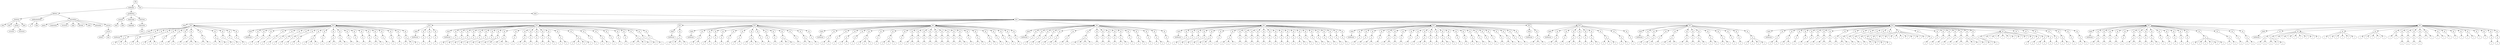 digraph Tree {
	"t0" [label = "TEI"];
	"t1" [label = "teiHeader"];
	"t2" [label = "fileDesc"];
	"t3" [label = "titleStmt"];
	"t4" [label = "title"];
	"t5" [label = "title"];
	"t6" [label = "author"];
	"t7" [label = "surname"];
	"t8" [label = "forename"];
	"t9" [label = "date"];
	"t10" [label = "publicationStmt"];
	"t11" [label = "p"];
	"t12" [label = "idno"];
	"t13" [label = "sourceDesc"];
	"t14" [label = "genre"];
	"t15" [label = "inspiration"];
	"t16" [label = "structure"];
	"t17" [label = "type"];
	"t18" [label = "periode"];
	"t19" [label = "taille"];
	"t20" [label = "permalien"];
	"t21" [label = "sources"];
	"t22" [label = "source"];
	"t23" [label = "author"];
	"t24" [label = "text"];
	"t25" [label = "profileDesc"];
	"t26" [label = "creation"];
	"t27" [label = "date"];
	"t28" [label = "date"];
	"t29" [label = "langUsage"];
	"t30" [label = "language"];
	"t31" [label = "textClass"];
	"t32" [label = "keywords"];
	"t33" [label = "term"];
	"t34" [label = "text"];
	"t35" [label = "body"];
	"t36" [label = "div1"];
	"t37" [label = "head"];
	"t38" [label = "div2"];
	"t39" [label = "head"];
	"t40" [label = "listPerson"];
	"t41" [label = "sp"];
	"t42" [label = "p"];
	"t43" [label = "s"];
	"t44" [label = "s"];
	"t45" [label = "s"];
	"t46" [label = "sp"];
	"t47" [label = "p"];
	"t48" [label = "s"];
	"t49" [label = "s"];
	"t50" [label = "sp"];
	"t51" [label = "p"];
	"t52" [label = "s"];
	"t53" [label = "s"];
	"t54" [label = "s"];
	"t55" [label = "sp"];
	"t56" [label = "p"];
	"t57" [label = "s"];
	"t58" [label = "sp"];
	"t59" [label = "p"];
	"t60" [label = "s"];
	"t61" [label = "s"];
	"t62" [label = "sp"];
	"t63" [label = "p"];
	"t64" [label = "s"];
	"t65" [label = "sp"];
	"t66" [label = "p"];
	"t67" [label = "s"];
	"t68" [label = "s"];
	"t69" [label = "s"];
	"t70" [label = "sp"];
	"t71" [label = "p"];
	"t72" [label = "s"];
	"t73" [label = "s"];
	"t74" [label = "sp"];
	"t75" [label = "p"];
	"t76" [label = "s"];
	"t77" [label = "s"];
	"t78" [label = "s"];
	"t79" [label = "sp"];
	"t80" [label = "p"];
	"t81" [label = "s"];
	"t82" [label = "sp"];
	"t83" [label = "p"];
	"t84" [label = "s"];
	"t85" [label = "sp"];
	"t86" [label = "p"];
	"t87" [label = "s"];
	"t88" [label = "div2"];
	"t89" [label = "head"];
	"t90" [label = "listPerson"];
	"t91" [label = "sp"];
	"t92" [label = "p"];
	"t93" [label = "s"];
	"t94" [label = "sp"];
	"t95" [label = "p"];
	"t96" [label = "s"];
	"t97" [label = "sp"];
	"t98" [label = "p"];
	"t99" [label = "s"];
	"t100" [label = "sp"];
	"t101" [label = "p"];
	"t102" [label = "s"];
	"t103" [label = "sp"];
	"t104" [label = "p"];
	"t105" [label = "s"];
	"t106" [label = "sp"];
	"t107" [label = "p"];
	"t108" [label = "s"];
	"t109" [label = "sp"];
	"t110" [label = "p"];
	"t111" [label = "s"];
	"t112" [label = "sp"];
	"t113" [label = "p"];
	"t114" [label = "s"];
	"t115" [label = "s"];
	"t116" [label = "sp"];
	"t117" [label = "p"];
	"t118" [label = "s"];
	"t119" [label = "s"];
	"t120" [label = "s"];
	"t121" [label = "sp"];
	"t122" [label = "p"];
	"t123" [label = "s"];
	"t124" [label = "sp"];
	"t125" [label = "p"];
	"t126" [label = "s"];
	"t127" [label = "s"];
	"t128" [label = "sp"];
	"t129" [label = "p"];
	"t130" [label = "s"];
	"t131" [label = "s"];
	"t132" [label = "sp"];
	"t133" [label = "p"];
	"t134" [label = "s"];
	"t135" [label = "sp"];
	"t136" [label = "p"];
	"t137" [label = "s"];
	"t138" [label = "sp"];
	"t139" [label = "p"];
	"t140" [label = "s"];
	"t141" [label = "sp"];
	"t142" [label = "p"];
	"t143" [label = "s"];
	"t144" [label = "sp"];
	"t145" [label = "p"];
	"t146" [label = "s"];
	"t147" [label = "s"];
	"t148" [label = "sp"];
	"t149" [label = "p"];
	"t150" [label = "s"];
	"t151" [label = "sp"];
	"t152" [label = "p"];
	"t153" [label = "s"];
	"t154" [label = "sp"];
	"t155" [label = "p"];
	"t156" [label = "s"];
	"t157" [label = "sp"];
	"t158" [label = "p"];
	"t159" [label = "s"];
	"t160" [label = "s"];
	"t161" [label = "s"];
	"t162" [label = "div2"];
	"t163" [label = "head"];
	"t164" [label = "listPerson"];
	"t165" [label = "sp"];
	"t166" [label = "p"];
	"t167" [label = "s"];
	"t168" [label = "sp"];
	"t169" [label = "p"];
	"t170" [label = "s"];
	"t171" [label = "sp"];
	"t172" [label = "p"];
	"t173" [label = "s"];
	"t174" [label = "div2"];
	"t175" [label = "head"];
	"t176" [label = "listPerson"];
	"t177" [label = "sp"];
	"t178" [label = "p"];
	"t179" [label = "s"];
	"t180" [label = "sp"];
	"t181" [label = "p"];
	"t182" [label = "s"];
	"t183" [label = "sp"];
	"t184" [label = "p"];
	"t185" [label = "s"];
	"t186" [label = "sp"];
	"t187" [label = "p"];
	"t188" [label = "s"];
	"t189" [label = "sp"];
	"t190" [label = "p"];
	"t191" [label = "s"];
	"t192" [label = "sp"];
	"t193" [label = "p"];
	"t194" [label = "s"];
	"t195" [label = "sp"];
	"t196" [label = "p"];
	"t197" [label = "s"];
	"t198" [label = "sp"];
	"t199" [label = "p"];
	"t200" [label = "s"];
	"t201" [label = "s"];
	"t202" [label = "sp"];
	"t203" [label = "p"];
	"t204" [label = "s"];
	"t205" [label = "s"];
	"t206" [label = "s"];
	"t207" [label = "sp"];
	"t208" [label = "p"];
	"t209" [label = "s"];
	"t210" [label = "sp"];
	"t211" [label = "p"];
	"t212" [label = "s"];
	"t213" [label = "s"];
	"t214" [label = "sp"];
	"t215" [label = "p"];
	"t216" [label = "s"];
	"t217" [label = "sp"];
	"t218" [label = "p"];
	"t219" [label = "s"];
	"t220" [label = "sp"];
	"t221" [label = "p"];
	"t222" [label = "s"];
	"t223" [label = "sp"];
	"t224" [label = "p"];
	"t225" [label = "s"];
	"t226" [label = "s"];
	"t227" [label = "sp"];
	"t228" [label = "p"];
	"t229" [label = "s"];
	"t230" [label = "s"];
	"t231" [label = "sp"];
	"t232" [label = "p"];
	"t233" [label = "s"];
	"t234" [label = "s"];
	"t235" [label = "s"];
	"t236" [label = "s"];
	"t237" [label = "sp"];
	"t238" [label = "p"];
	"t239" [label = "s"];
	"t240" [label = "sp"];
	"t241" [label = "p"];
	"t242" [label = "s"];
	"t243" [label = "s"];
	"t244" [label = "sp"];
	"t245" [label = "p"];
	"t246" [label = "s"];
	"t247" [label = "sp"];
	"t248" [label = "p"];
	"t249" [label = "s"];
	"t250" [label = "sp"];
	"t251" [label = "p"];
	"t252" [label = "s"];
	"t253" [label = "sp"];
	"t254" [label = "p"];
	"t255" [label = "s"];
	"t256" [label = "s"];
	"t257" [label = "s"];
	"t258" [label = "s"];
	"t259" [label = "sp"];
	"t260" [label = "p"];
	"t261" [label = "s"];
	"t262" [label = "sp"];
	"t263" [label = "p"];
	"t264" [label = "s"];
	"t265" [label = "div2"];
	"t266" [label = "head"];
	"t267" [label = "listPerson"];
	"t268" [label = "sp"];
	"t269" [label = "p"];
	"t270" [label = "s"];
	"t271" [label = "s"];
	"t272" [label = "s"];
	"t273" [label = "s"];
	"t274" [label = "div2"];
	"t275" [label = "head"];
	"t276" [label = "listPerson"];
	"t277" [label = "sp"];
	"t278" [label = "p"];
	"t279" [label = "s"];
	"t280" [label = "s"];
	"t281" [label = "sp"];
	"t282" [label = "p"];
	"t283" [label = "s"];
	"t284" [label = "s"];
	"t285" [label = "sp"];
	"t286" [label = "p"];
	"t287" [label = "s"];
	"t288" [label = "sp"];
	"t289" [label = "p"];
	"t290" [label = "s"];
	"t291" [label = "sp"];
	"t292" [label = "p"];
	"t293" [label = "s"];
	"t294" [label = "sp"];
	"t295" [label = "p"];
	"t296" [label = "s"];
	"t297" [label = "s"];
	"t298" [label = "sp"];
	"t299" [label = "p"];
	"t300" [label = "s"];
	"t301" [label = "s"];
	"t302" [label = "s"];
	"t303" [label = "sp"];
	"t304" [label = "p"];
	"t305" [label = "s"];
	"t306" [label = "sp"];
	"t307" [label = "p"];
	"t308" [label = "s"];
	"t309" [label = "sp"];
	"t310" [label = "p"];
	"t311" [label = "s"];
	"t312" [label = "sp"];
	"t313" [label = "p"];
	"t314" [label = "s"];
	"t315" [label = "s"];
	"t316" [label = "s"];
	"t317" [label = "sp"];
	"t318" [label = "p"];
	"t319" [label = "s"];
	"t320" [label = "sp"];
	"t321" [label = "p"];
	"t322" [label = "s"];
	"t323" [label = "s"];
	"t324" [label = "sp"];
	"t325" [label = "p"];
	"t326" [label = "s"];
	"t327" [label = "div2"];
	"t328" [label = "head"];
	"t329" [label = "listPerson"];
	"t330" [label = "sp"];
	"t331" [label = "p"];
	"t332" [label = "s"];
	"t333" [label = "s"];
	"t334" [label = "sp"];
	"t335" [label = "p"];
	"t336" [label = "s"];
	"t337" [label = "sp"];
	"t338" [label = "p"];
	"t339" [label = "s"];
	"t340" [label = "s"];
	"t341" [label = "sp"];
	"t342" [label = "p"];
	"t343" [label = "s"];
	"t344" [label = "sp"];
	"t345" [label = "p"];
	"t346" [label = "s"];
	"t347" [label = "s"];
	"t348" [label = "s"];
	"t349" [label = "sp"];
	"t350" [label = "p"];
	"t351" [label = "s"];
	"t352" [label = "sp"];
	"t353" [label = "p"];
	"t354" [label = "s"];
	"t355" [label = "s"];
	"t356" [label = "s"];
	"t357" [label = "sp"];
	"t358" [label = "p"];
	"t359" [label = "s"];
	"t360" [label = "sp"];
	"t361" [label = "p"];
	"t362" [label = "s"];
	"t363" [label = "s"];
	"t364" [label = "sp"];
	"t365" [label = "p"];
	"t366" [label = "s"];
	"t367" [label = "sp"];
	"t368" [label = "p"];
	"t369" [label = "s"];
	"t370" [label = "sp"];
	"t371" [label = "p"];
	"t372" [label = "s"];
	"t373" [label = "sp"];
	"t374" [label = "p"];
	"t375" [label = "s"];
	"t376" [label = "sp"];
	"t377" [label = "p"];
	"t378" [label = "s"];
	"t379" [label = "sp"];
	"t380" [label = "p"];
	"t381" [label = "s"];
	"t382" [label = "sp"];
	"t383" [label = "p"];
	"t384" [label = "s"];
	"t385" [label = "sp"];
	"t386" [label = "p"];
	"t387" [label = "s"];
	"t388" [label = "s"];
	"t389" [label = "sp"];
	"t390" [label = "p"];
	"t391" [label = "s"];
	"t392" [label = "sp"];
	"t393" [label = "p"];
	"t394" [label = "s"];
	"t395" [label = "s"];
	"t396" [label = "sp"];
	"t397" [label = "p"];
	"t398" [label = "s"];
	"t399" [label = "s"];
	"t400" [label = "sp"];
	"t401" [label = "p"];
	"t402" [label = "s"];
	"t403" [label = "sp"];
	"t404" [label = "p"];
	"t405" [label = "s"];
	"t406" [label = "sp"];
	"t407" [label = "p"];
	"t408" [label = "s"];
	"t409" [label = "sp"];
	"t410" [label = "p"];
	"t411" [label = "s"];
	"t412" [label = "div2"];
	"t413" [label = "head"];
	"t414" [label = "listPerson"];
	"t415" [label = "sp"];
	"t416" [label = "p"];
	"t417" [label = "s"];
	"t418" [label = "sp"];
	"t419" [label = "p"];
	"t420" [label = "s"];
	"t421" [label = "sp"];
	"t422" [label = "p"];
	"t423" [label = "s"];
	"t424" [label = "sp"];
	"t425" [label = "p"];
	"t426" [label = "s"];
	"t427" [label = "sp"];
	"t428" [label = "p"];
	"t429" [label = "s"];
	"t430" [label = "s"];
	"t431" [label = "sp"];
	"t432" [label = "p"];
	"t433" [label = "s"];
	"t434" [label = "s"];
	"t435" [label = "sp"];
	"t436" [label = "p"];
	"t437" [label = "s"];
	"t438" [label = "s"];
	"t439" [label = "s"];
	"t440" [label = "s"];
	"t441" [label = "sp"];
	"t442" [label = "p"];
	"t443" [label = "s"];
	"t444" [label = "sp"];
	"t445" [label = "p"];
	"t446" [label = "s"];
	"t447" [label = "sp"];
	"t448" [label = "p"];
	"t449" [label = "s"];
	"t450" [label = "sp"];
	"t451" [label = "p"];
	"t452" [label = "s"];
	"t453" [label = "sp"];
	"t454" [label = "p"];
	"t455" [label = "s"];
	"t456" [label = "s"];
	"t457" [label = "sp"];
	"t458" [label = "p"];
	"t459" [label = "s"];
	"t460" [label = "sp"];
	"t461" [label = "p"];
	"t462" [label = "s"];
	"t463" [label = "s"];
	"t464" [label = "sp"];
	"t465" [label = "p"];
	"t466" [label = "s"];
	"t467" [label = "sp"];
	"t468" [label = "p"];
	"t469" [label = "s"];
	"t470" [label = "s"];
	"t471" [label = "sp"];
	"t472" [label = "p"];
	"t473" [label = "s"];
	"t474" [label = "div2"];
	"t475" [label = "head"];
	"t476" [label = "listPerson"];
	"t477" [label = "sp"];
	"t478" [label = "p"];
	"t479" [label = "s"];
	"t480" [label = "sp"];
	"t481" [label = "p"];
	"t482" [label = "s"];
	"t483" [label = "sp"];
	"t484" [label = "p"];
	"t485" [label = "s"];
	"t486" [label = "sp"];
	"t487" [label = "p"];
	"t488" [label = "s"];
	"t489" [label = "sp"];
	"t490" [label = "p"];
	"t491" [label = "s"];
	"t492" [label = "s"];
	"t493" [label = "s"];
	"t494" [label = "sp"];
	"t495" [label = "p"];
	"t496" [label = "s"];
	"t497" [label = "sp"];
	"t498" [label = "p"];
	"t499" [label = "s"];
	"t500" [label = "s"];
	"t501" [label = "s"];
	"t502" [label = "sp"];
	"t503" [label = "p"];
	"t504" [label = "s"];
	"t505" [label = "sp"];
	"t506" [label = "p"];
	"t507" [label = "s"];
	"t508" [label = "sp"];
	"t509" [label = "p"];
	"t510" [label = "s"];
	"t511" [label = "sp"];
	"t512" [label = "p"];
	"t513" [label = "s"];
	"t514" [label = "sp"];
	"t515" [label = "p"];
	"t516" [label = "s"];
	"t517" [label = "sp"];
	"t518" [label = "p"];
	"t519" [label = "s"];
	"t520" [label = "sp"];
	"t521" [label = "p"];
	"t522" [label = "s"];
	"t523" [label = "sp"];
	"t524" [label = "p"];
	"t525" [label = "s"];
	"t526" [label = "sp"];
	"t527" [label = "p"];
	"t528" [label = "s"];
	"t529" [label = "sp"];
	"t530" [label = "p"];
	"t531" [label = "s"];
	"t532" [label = "sp"];
	"t533" [label = "p"];
	"t534" [label = "s"];
	"t535" [label = "s"];
	"t536" [label = "sp"];
	"t537" [label = "p"];
	"t538" [label = "s"];
	"t539" [label = "sp"];
	"t540" [label = "p"];
	"t541" [label = "s"];
	"t542" [label = "sp"];
	"t543" [label = "p"];
	"t544" [label = "s"];
	"t545" [label = "sp"];
	"t546" [label = "p"];
	"t547" [label = "s"];
	"t548" [label = "sp"];
	"t549" [label = "p"];
	"t550" [label = "s"];
	"t551" [label = "sp"];
	"t552" [label = "p"];
	"t553" [label = "s"];
	"t554" [label = "sp"];
	"t555" [label = "p"];
	"t556" [label = "s"];
	"t557" [label = "div2"];
	"t558" [label = "head"];
	"t559" [label = "listPerson"];
	"t560" [label = "sp"];
	"t561" [label = "p"];
	"t562" [label = "s"];
	"t563" [label = "sp"];
	"t564" [label = "p"];
	"t565" [label = "s"];
	"t566" [label = "sp"];
	"t567" [label = "p"];
	"t568" [label = "s"];
	"t569" [label = "s"];
	"t570" [label = "sp"];
	"t571" [label = "p"];
	"t572" [label = "s"];
	"t573" [label = "sp"];
	"t574" [label = "p"];
	"t575" [label = "s"];
	"t576" [label = "s"];
	"t577" [label = "sp"];
	"t578" [label = "p"];
	"t579" [label = "s"];
	"t580" [label = "sp"];
	"t581" [label = "p"];
	"t582" [label = "s"];
	"t583" [label = "sp"];
	"t584" [label = "p"];
	"t585" [label = "s"];
	"t586" [label = "sp"];
	"t587" [label = "p"];
	"t588" [label = "s"];
	"t589" [label = "sp"];
	"t590" [label = "p"];
	"t591" [label = "s"];
	"t592" [label = "s"];
	"t593" [label = "sp"];
	"t594" [label = "p"];
	"t595" [label = "s"];
	"t596" [label = "sp"];
	"t597" [label = "p"];
	"t598" [label = "s"];
	"t599" [label = "sp"];
	"t600" [label = "p"];
	"t601" [label = "s"];
	"t602" [label = "s"];
	"t603" [label = "sp"];
	"t604" [label = "p"];
	"t605" [label = "s"];
	"t606" [label = "sp"];
	"t607" [label = "p"];
	"t608" [label = "s"];
	"t609" [label = "sp"];
	"t610" [label = "p"];
	"t611" [label = "s"];
	"t612" [label = "sp"];
	"t613" [label = "p"];
	"t614" [label = "s"];
	"t615" [label = "s"];
	"t616" [label = "sp"];
	"t617" [label = "p"];
	"t618" [label = "s"];
	"t619" [label = "sp"];
	"t620" [label = "p"];
	"t621" [label = "s"];
	"t622" [label = "sp"];
	"t623" [label = "p"];
	"t624" [label = "s"];
	"t625" [label = "sp"];
	"t626" [label = "p"];
	"t627" [label = "s"];
	"t628" [label = "sp"];
	"t629" [label = "p"];
	"t630" [label = "s"];
	"t631" [label = "s"];
	"t632" [label = "sp"];
	"t633" [label = "p"];
	"t634" [label = "s"];
	"t635" [label = "sp"];
	"t636" [label = "p"];
	"t637" [label = "s"];
	"t638" [label = "div2"];
	"t639" [label = "head"];
	"t640" [label = "listPerson"];
	"t641" [label = "sp"];
	"t642" [label = "p"];
	"t643" [label = "s"];
	"t644" [label = "s"];
	"t645" [label = "s"];
	"t646" [label = "div2"];
	"t647" [label = "head"];
	"t648" [label = "listPerson"];
	"t649" [label = "sp"];
	"t650" [label = "p"];
	"t651" [label = "s"];
	"t652" [label = "s"];
	"t653" [label = "sp"];
	"t654" [label = "p"];
	"t655" [label = "s"];
	"t656" [label = "sp"];
	"t657" [label = "p"];
	"t658" [label = "s"];
	"t659" [label = "s"];
	"t660" [label = "sp"];
	"t661" [label = "p"];
	"t662" [label = "s"];
	"t663" [label = "sp"];
	"t664" [label = "p"];
	"t665" [label = "s"];
	"t666" [label = "sp"];
	"t667" [label = "p"];
	"t668" [label = "s"];
	"t669" [label = "s"];
	"t670" [label = "sp"];
	"t671" [label = "p"];
	"t672" [label = "s"];
	"t673" [label = "s"];
	"t674" [label = "s"];
	"t675" [label = "sp"];
	"t676" [label = "p"];
	"t677" [label = "s"];
	"t678" [label = "s"];
	"t679" [label = "sp"];
	"t680" [label = "p"];
	"t681" [label = "s"];
	"t682" [label = "div2"];
	"t683" [label = "head"];
	"t684" [label = "listPerson"];
	"t685" [label = "sp"];
	"t686" [label = "p"];
	"t687" [label = "s"];
	"t688" [label = "sp"];
	"t689" [label = "p"];
	"t690" [label = "s"];
	"t691" [label = "s"];
	"t692" [label = "sp"];
	"t693" [label = "p"];
	"t694" [label = "s"];
	"t695" [label = "sp"];
	"t696" [label = "p"];
	"t697" [label = "s"];
	"t698" [label = "s"];
	"t699" [label = "s"];
	"t700" [label = "sp"];
	"t701" [label = "p"];
	"t702" [label = "s"];
	"t703" [label = "s"];
	"t704" [label = "sp"];
	"t705" [label = "p"];
	"t706" [label = "s"];
	"t707" [label = "sp"];
	"t708" [label = "p"];
	"t709" [label = "s"];
	"t710" [label = "s"];
	"t711" [label = "sp"];
	"t712" [label = "p"];
	"t713" [label = "s"];
	"t714" [label = "s"];
	"t715" [label = "sp"];
	"t716" [label = "p"];
	"t717" [label = "s"];
	"t718" [label = "s"];
	"t719" [label = "sp"];
	"t720" [label = "p"];
	"t721" [label = "s"];
	"t722" [label = "sp"];
	"t723" [label = "p"];
	"t724" [label = "s"];
	"t725" [label = "sp"];
	"t726" [label = "p"];
	"t727" [label = "s"];
	"t728" [label = "s"];
	"t729" [label = "s"];
	"t730" [label = "s"];
	"t731" [label = "div2"];
	"t732" [label = "head"];
	"t733" [label = "listPerson"];
	"t734" [label = "sp"];
	"t735" [label = "p"];
	"t736" [label = "s"];
	"t737" [label = "s"];
	"t738" [label = "sp"];
	"t739" [label = "p"];
	"t740" [label = "s"];
	"t741" [label = "s"];
	"t742" [label = "sp"];
	"t743" [label = "p"];
	"t744" [label = "s"];
	"t745" [label = "sp"];
	"t746" [label = "p"];
	"t747" [label = "s"];
	"t748" [label = "sp"];
	"t749" [label = "p"];
	"t750" [label = "s"];
	"t751" [label = "sp"];
	"t752" [label = "p"];
	"t753" [label = "s"];
	"t754" [label = "sp"];
	"t755" [label = "p"];
	"t756" [label = "s"];
	"t757" [label = "s"];
	"t758" [label = "sp"];
	"t759" [label = "p"];
	"t760" [label = "s"];
	"t761" [label = "sp"];
	"t762" [label = "p"];
	"t763" [label = "s"];
	"t764" [label = "sp"];
	"t765" [label = "p"];
	"t766" [label = "s"];
	"t767" [label = "s"];
	"t768" [label = "sp"];
	"t769" [label = "p"];
	"t770" [label = "s"];
	"t771" [label = "sp"];
	"t772" [label = "p"];
	"t773" [label = "s"];
	"t774" [label = "sp"];
	"t775" [label = "p"];
	"t776" [label = "s"];
	"t777" [label = "sp"];
	"t778" [label = "p"];
	"t779" [label = "s"];
	"t780" [label = "s"];
	"t781" [label = "s"];
	"t782" [label = "sp"];
	"t783" [label = "p"];
	"t784" [label = "s"];
	"t785" [label = "sp"];
	"t786" [label = "l"];
	"t787" [label = "l"];
	"t788" [label = "l"];
	"t789" [label = "l"];
	"t790" [label = "l"];
	"t791" [label = "l"];
	"t792" [label = "l"];
	"t793" [label = "l"];
	"t794" [label = "l"];
	"t795" [label = "sp"];
	"t796" [label = "p"];
	"t797" [label = "s"];
	"t798" [label = "sp"];
	"t799" [label = "p"];
	"t800" [label = "s"];
	"t801" [label = "sp"];
	"t802" [label = "p"];
	"t803" [label = "s"];
	"t804" [label = "sp"];
	"t805" [label = "p"];
	"t806" [label = "s"];
	"t807" [label = "sp"];
	"t808" [label = "p"];
	"t809" [label = "s"];
	"t810" [label = "sp"];
	"t811" [label = "p"];
	"t812" [label = "s"];
	"t813" [label = "s"];
	"t814" [label = "sp"];
	"t815" [label = "p"];
	"t816" [label = "s"];
	"t817" [label = "s"];
	"t818" [label = "s"];
	"t819" [label = "sp"];
	"t820" [label = "p"];
	"t821" [label = "s"];
	"t822" [label = "sp"];
	"t823" [label = "p"];
	"t824" [label = "s"];
	"t825" [label = "s"];
	"t826" [label = "l"];
	"t827" [label = "l"];
	"t828" [label = "l"];
	"t829" [label = "l"];
	"t830" [label = "l"];
	"t831" [label = "l"];
	"t832" [label = "l"];
	"t833" [label = "l"];
	"t834" [label = "p"];
	"t835" [label = "s"];
	"t836" [label = "sp"];
	"t837" [label = "p"];
	"t838" [label = "s"];
	"t839" [label = "sp"];
	"t840" [label = "p"];
	"t841" [label = "s"];
	"t842" [label = "s"];
	"t843" [label = "sp"];
	"t844" [label = "p"];
	"t845" [label = "s"];
	"t846" [label = "sp"];
	"t847" [label = "p"];
	"t848" [label = "s"];
	"t849" [label = "sp"];
	"t850" [label = "p"];
	"t851" [label = "s"];
	"t852" [label = "s"];
	"t853" [label = "sp"];
	"t854" [label = "p"];
	"t855" [label = "s"];
	"t856" [label = "sp"];
	"t857" [label = "p"];
	"t858" [label = "s"];
	"t859" [label = "s"];
	"t860" [label = "div2"];
	"t861" [label = "head"];
	"t862" [label = "listPerson"];
	"t863" [label = "sp"];
	"t864" [label = "p"];
	"t865" [label = "s"];
	"t866" [label = "s"];
	"t867" [label = "sp"];
	"t868" [label = "p"];
	"t869" [label = "s"];
	"t870" [label = "sp"];
	"t871" [label = "p"];
	"t872" [label = "s"];
	"t873" [label = "sp"];
	"t874" [label = "p"];
	"t875" [label = "s"];
	"t876" [label = "sp"];
	"t877" [label = "p"];
	"t878" [label = "s"];
	"t879" [label = "sp"];
	"t880" [label = "p"];
	"t881" [label = "s"];
	"t882" [label = "s"];
	"t883" [label = "sp"];
	"t884" [label = "p"];
	"t885" [label = "s"];
	"t886" [label = "sp"];
	"t887" [label = "p"];
	"t888" [label = "s"];
	"t889" [label = "sp"];
	"t890" [label = "p"];
	"t891" [label = "s"];
	"t892" [label = "s"];
	"t893" [label = "sp"];
	"t894" [label = "p"];
	"t895" [label = "s"];
	"t896" [label = "sp"];
	"t897" [label = "p"];
	"t898" [label = "s"];
	"t899" [label = "sp"];
	"t900" [label = "p"];
	"t901" [label = "s"];
	"t902" [label = "sp"];
	"t903" [label = "p"];
	"t904" [label = "s"];
	"t905" [label = "sp"];
	"t906" [label = "p"];
	"t907" [label = "s"];
	"t908" [label = "sp"];
	"t909" [label = "p"];
	"t910" [label = "s"];
	"t911" [label = "s"];
	"t912" [label = "s"];
	"t913" [label = "s"];
	"t914" [label = "s"];
	"t915" [label = "s"];
	"t916" [label = "sp"];
	"t917" [label = "p"];
	"t918" [label = "s"];
	"t919" [label = "s"];
	"t920" [label = "sp"];
	"t921" [label = "p"];
	"t922" [label = "s"];
	"t923" [label = "sp"];
	"t924" [label = "p"];
	"t925" [label = "s"];
	"t926" [label = "s"];
	"t927" [label = "div2"];
	"t928" [label = "head"];
	"t929" [label = "listPerson"];
	"t930" [label = "sp"];
	"t931" [label = "p"];
	"t932" [label = "s"];
	"t933" [label = "s"];
	"t934" [label = "sp"];
	"t935" [label = "p"];
	"t936" [label = "s"];
	"t937" [label = "s"];
	"t938" [label = "s"];
	"t939" [label = "l"];
	"t940" [label = "l"];
	"t941" [label = "l"];
	"t942" [label = "l"];
	"t943" [label = "l"];
	"t944" [label = "l"];
	"t945" [label = "l"];
	"t946" [label = "l"];
	"t947" [label = "sp"];
	"t948" [label = "l"];
	"t949" [label = "l"];
	"t950" [label = "l"];
	"t951" [label = "l"];
	"t952" [label = "l"];
	"t953" [label = "l"];
	"t954" [label = "sp"];
	"t955" [label = "l"];
	"t956" [label = "l"];
	"t957" [label = "l"];
	"t958" [label = "l"];
	"t959" [label = "l"];
	"t960" [label = "sp"];
	"t961" [label = "l"];
	"t962" [label = "l"];
	"t963" [label = "sp"];
	"t964" [label = "p"];
	"t965" [label = "s"];
	"t966" [label = "sp"];
	"t967" [label = "p"];
	"t968" [label = "s"];
	"t969" [label = "sp"];
	"t970" [label = "p"];
	"t971" [label = "s"];
	"t972" [label = "sp"];
	"t973" [label = "p"];
	"t974" [label = "s"];
	"t975" [label = "sp"];
	"t976" [label = "l"];
	"t977" [label = "l"];
	"t978" [label = "sp"];
	"t979" [label = "l"];
	"t980" [label = "l"];
	"t981" [label = "sp"];
	"t982" [label = "l"];
	"t983" [label = "sp"];
	"t984" [label = "l"];
	"t985" [label = "sp"];
	"t986" [label = "l"];
	"t987" [label = "sp"];
	"t988" [label = "l"];
	"t989" [label = "l"];
	"t990" [label = "sp"];
	"t991" [label = "l"];
	"t992" [label = "sp"];
	"t993" [label = "l"];
	"t994" [label = "sp"];
	"t995" [label = "p"];
	"t996" [label = "s"];
	"t997" [label = "sp"];
	"t998" [label = "p"];
	"t999" [label = "s"];
	"t0" -> "t1";
	"t1" -> "t2";
	"t2" -> "t3";
	"t3" -> "t4";
	"t3" -> "t5";
	"t3" -> "t6";
	"t6" -> "t7";
	"t6" -> "t8";
	"t3" -> "t9";
	"t2" -> "t10";
	"t10" -> "t11";
	"t10" -> "t12";
	"t2" -> "t13";
	"t13" -> "t14";
	"t13" -> "t15";
	"t13" -> "t16";
	"t13" -> "t17";
	"t13" -> "t18";
	"t13" -> "t19";
	"t13" -> "t20";
	"t13" -> "t21";
	"t21" -> "t22";
	"t22" -> "t23";
	"t22" -> "t24";
	"t1" -> "t25";
	"t25" -> "t26";
	"t26" -> "t27";
	"t26" -> "t28";
	"t25" -> "t29";
	"t29" -> "t30";
	"t25" -> "t31";
	"t31" -> "t32";
	"t32" -> "t33";
	"t0" -> "t34";
	"t34" -> "t35";
	"t35" -> "t36";
	"t36" -> "t37";
	"t36" -> "t38";
	"t38" -> "t39";
	"t39" -> "t40";
	"t38" -> "t41";
	"t41" -> "t42";
	"t42" -> "t43";
	"t42" -> "t44";
	"t42" -> "t45";
	"t38" -> "t46";
	"t46" -> "t47";
	"t47" -> "t48";
	"t47" -> "t49";
	"t38" -> "t50";
	"t50" -> "t51";
	"t51" -> "t52";
	"t51" -> "t53";
	"t51" -> "t54";
	"t38" -> "t55";
	"t55" -> "t56";
	"t56" -> "t57";
	"t38" -> "t58";
	"t58" -> "t59";
	"t59" -> "t60";
	"t59" -> "t61";
	"t38" -> "t62";
	"t62" -> "t63";
	"t63" -> "t64";
	"t38" -> "t65";
	"t65" -> "t66";
	"t66" -> "t67";
	"t66" -> "t68";
	"t66" -> "t69";
	"t38" -> "t70";
	"t70" -> "t71";
	"t71" -> "t72";
	"t71" -> "t73";
	"t38" -> "t74";
	"t74" -> "t75";
	"t75" -> "t76";
	"t75" -> "t77";
	"t75" -> "t78";
	"t38" -> "t79";
	"t79" -> "t80";
	"t80" -> "t81";
	"t38" -> "t82";
	"t82" -> "t83";
	"t83" -> "t84";
	"t38" -> "t85";
	"t85" -> "t86";
	"t86" -> "t87";
	"t36" -> "t88";
	"t88" -> "t89";
	"t89" -> "t90";
	"t88" -> "t91";
	"t91" -> "t92";
	"t92" -> "t93";
	"t88" -> "t94";
	"t94" -> "t95";
	"t95" -> "t96";
	"t88" -> "t97";
	"t97" -> "t98";
	"t98" -> "t99";
	"t88" -> "t100";
	"t100" -> "t101";
	"t101" -> "t102";
	"t88" -> "t103";
	"t103" -> "t104";
	"t104" -> "t105";
	"t88" -> "t106";
	"t106" -> "t107";
	"t107" -> "t108";
	"t88" -> "t109";
	"t109" -> "t110";
	"t110" -> "t111";
	"t88" -> "t112";
	"t112" -> "t113";
	"t113" -> "t114";
	"t113" -> "t115";
	"t88" -> "t116";
	"t116" -> "t117";
	"t117" -> "t118";
	"t117" -> "t119";
	"t117" -> "t120";
	"t88" -> "t121";
	"t121" -> "t122";
	"t122" -> "t123";
	"t88" -> "t124";
	"t124" -> "t125";
	"t125" -> "t126";
	"t125" -> "t127";
	"t88" -> "t128";
	"t128" -> "t129";
	"t129" -> "t130";
	"t129" -> "t131";
	"t88" -> "t132";
	"t132" -> "t133";
	"t133" -> "t134";
	"t88" -> "t135";
	"t135" -> "t136";
	"t136" -> "t137";
	"t88" -> "t138";
	"t138" -> "t139";
	"t139" -> "t140";
	"t88" -> "t141";
	"t141" -> "t142";
	"t142" -> "t143";
	"t88" -> "t144";
	"t144" -> "t145";
	"t145" -> "t146";
	"t145" -> "t147";
	"t88" -> "t148";
	"t148" -> "t149";
	"t149" -> "t150";
	"t88" -> "t151";
	"t151" -> "t152";
	"t152" -> "t153";
	"t88" -> "t154";
	"t154" -> "t155";
	"t155" -> "t156";
	"t88" -> "t157";
	"t157" -> "t158";
	"t158" -> "t159";
	"t158" -> "t160";
	"t158" -> "t161";
	"t36" -> "t162";
	"t162" -> "t163";
	"t163" -> "t164";
	"t162" -> "t165";
	"t165" -> "t166";
	"t166" -> "t167";
	"t162" -> "t168";
	"t168" -> "t169";
	"t169" -> "t170";
	"t162" -> "t171";
	"t171" -> "t172";
	"t172" -> "t173";
	"t36" -> "t174";
	"t174" -> "t175";
	"t175" -> "t176";
	"t174" -> "t177";
	"t177" -> "t178";
	"t178" -> "t179";
	"t174" -> "t180";
	"t180" -> "t181";
	"t181" -> "t182";
	"t174" -> "t183";
	"t183" -> "t184";
	"t184" -> "t185";
	"t174" -> "t186";
	"t186" -> "t187";
	"t187" -> "t188";
	"t174" -> "t189";
	"t189" -> "t190";
	"t190" -> "t191";
	"t174" -> "t192";
	"t192" -> "t193";
	"t193" -> "t194";
	"t174" -> "t195";
	"t195" -> "t196";
	"t196" -> "t197";
	"t174" -> "t198";
	"t198" -> "t199";
	"t199" -> "t200";
	"t199" -> "t201";
	"t174" -> "t202";
	"t202" -> "t203";
	"t203" -> "t204";
	"t203" -> "t205";
	"t203" -> "t206";
	"t174" -> "t207";
	"t207" -> "t208";
	"t208" -> "t209";
	"t174" -> "t210";
	"t210" -> "t211";
	"t211" -> "t212";
	"t211" -> "t213";
	"t174" -> "t214";
	"t214" -> "t215";
	"t215" -> "t216";
	"t174" -> "t217";
	"t217" -> "t218";
	"t218" -> "t219";
	"t174" -> "t220";
	"t220" -> "t221";
	"t221" -> "t222";
	"t174" -> "t223";
	"t223" -> "t224";
	"t224" -> "t225";
	"t224" -> "t226";
	"t174" -> "t227";
	"t227" -> "t228";
	"t228" -> "t229";
	"t228" -> "t230";
	"t174" -> "t231";
	"t231" -> "t232";
	"t232" -> "t233";
	"t232" -> "t234";
	"t232" -> "t235";
	"t232" -> "t236";
	"t174" -> "t237";
	"t237" -> "t238";
	"t238" -> "t239";
	"t174" -> "t240";
	"t240" -> "t241";
	"t241" -> "t242";
	"t241" -> "t243";
	"t174" -> "t244";
	"t244" -> "t245";
	"t245" -> "t246";
	"t174" -> "t247";
	"t247" -> "t248";
	"t248" -> "t249";
	"t174" -> "t250";
	"t250" -> "t251";
	"t251" -> "t252";
	"t174" -> "t253";
	"t253" -> "t254";
	"t254" -> "t255";
	"t254" -> "t256";
	"t254" -> "t257";
	"t254" -> "t258";
	"t174" -> "t259";
	"t259" -> "t260";
	"t260" -> "t261";
	"t174" -> "t262";
	"t262" -> "t263";
	"t263" -> "t264";
	"t36" -> "t265";
	"t265" -> "t266";
	"t266" -> "t267";
	"t265" -> "t268";
	"t268" -> "t269";
	"t269" -> "t270";
	"t269" -> "t271";
	"t269" -> "t272";
	"t269" -> "t273";
	"t36" -> "t274";
	"t274" -> "t275";
	"t275" -> "t276";
	"t274" -> "t277";
	"t277" -> "t278";
	"t278" -> "t279";
	"t278" -> "t280";
	"t274" -> "t281";
	"t281" -> "t282";
	"t282" -> "t283";
	"t282" -> "t284";
	"t274" -> "t285";
	"t285" -> "t286";
	"t286" -> "t287";
	"t274" -> "t288";
	"t288" -> "t289";
	"t289" -> "t290";
	"t274" -> "t291";
	"t291" -> "t292";
	"t292" -> "t293";
	"t274" -> "t294";
	"t294" -> "t295";
	"t295" -> "t296";
	"t295" -> "t297";
	"t274" -> "t298";
	"t298" -> "t299";
	"t299" -> "t300";
	"t299" -> "t301";
	"t299" -> "t302";
	"t274" -> "t303";
	"t303" -> "t304";
	"t304" -> "t305";
	"t274" -> "t306";
	"t306" -> "t307";
	"t307" -> "t308";
	"t274" -> "t309";
	"t309" -> "t310";
	"t310" -> "t311";
	"t274" -> "t312";
	"t312" -> "t313";
	"t313" -> "t314";
	"t313" -> "t315";
	"t313" -> "t316";
	"t274" -> "t317";
	"t317" -> "t318";
	"t318" -> "t319";
	"t274" -> "t320";
	"t320" -> "t321";
	"t321" -> "t322";
	"t321" -> "t323";
	"t274" -> "t324";
	"t324" -> "t325";
	"t325" -> "t326";
	"t36" -> "t327";
	"t327" -> "t328";
	"t328" -> "t329";
	"t327" -> "t330";
	"t330" -> "t331";
	"t331" -> "t332";
	"t331" -> "t333";
	"t327" -> "t334";
	"t334" -> "t335";
	"t335" -> "t336";
	"t327" -> "t337";
	"t337" -> "t338";
	"t338" -> "t339";
	"t338" -> "t340";
	"t327" -> "t341";
	"t341" -> "t342";
	"t342" -> "t343";
	"t327" -> "t344";
	"t344" -> "t345";
	"t345" -> "t346";
	"t345" -> "t347";
	"t345" -> "t348";
	"t327" -> "t349";
	"t349" -> "t350";
	"t350" -> "t351";
	"t327" -> "t352";
	"t352" -> "t353";
	"t353" -> "t354";
	"t353" -> "t355";
	"t353" -> "t356";
	"t327" -> "t357";
	"t357" -> "t358";
	"t358" -> "t359";
	"t327" -> "t360";
	"t360" -> "t361";
	"t361" -> "t362";
	"t361" -> "t363";
	"t327" -> "t364";
	"t364" -> "t365";
	"t365" -> "t366";
	"t327" -> "t367";
	"t367" -> "t368";
	"t368" -> "t369";
	"t327" -> "t370";
	"t370" -> "t371";
	"t371" -> "t372";
	"t327" -> "t373";
	"t373" -> "t374";
	"t374" -> "t375";
	"t327" -> "t376";
	"t376" -> "t377";
	"t377" -> "t378";
	"t327" -> "t379";
	"t379" -> "t380";
	"t380" -> "t381";
	"t327" -> "t382";
	"t382" -> "t383";
	"t383" -> "t384";
	"t327" -> "t385";
	"t385" -> "t386";
	"t386" -> "t387";
	"t386" -> "t388";
	"t327" -> "t389";
	"t389" -> "t390";
	"t390" -> "t391";
	"t327" -> "t392";
	"t392" -> "t393";
	"t393" -> "t394";
	"t393" -> "t395";
	"t327" -> "t396";
	"t396" -> "t397";
	"t397" -> "t398";
	"t397" -> "t399";
	"t327" -> "t400";
	"t400" -> "t401";
	"t401" -> "t402";
	"t327" -> "t403";
	"t403" -> "t404";
	"t404" -> "t405";
	"t327" -> "t406";
	"t406" -> "t407";
	"t407" -> "t408";
	"t327" -> "t409";
	"t409" -> "t410";
	"t410" -> "t411";
	"t36" -> "t412";
	"t412" -> "t413";
	"t413" -> "t414";
	"t412" -> "t415";
	"t415" -> "t416";
	"t416" -> "t417";
	"t412" -> "t418";
	"t418" -> "t419";
	"t419" -> "t420";
	"t412" -> "t421";
	"t421" -> "t422";
	"t422" -> "t423";
	"t412" -> "t424";
	"t424" -> "t425";
	"t425" -> "t426";
	"t412" -> "t427";
	"t427" -> "t428";
	"t428" -> "t429";
	"t428" -> "t430";
	"t412" -> "t431";
	"t431" -> "t432";
	"t432" -> "t433";
	"t432" -> "t434";
	"t412" -> "t435";
	"t435" -> "t436";
	"t436" -> "t437";
	"t436" -> "t438";
	"t436" -> "t439";
	"t436" -> "t440";
	"t412" -> "t441";
	"t441" -> "t442";
	"t442" -> "t443";
	"t412" -> "t444";
	"t444" -> "t445";
	"t445" -> "t446";
	"t412" -> "t447";
	"t447" -> "t448";
	"t448" -> "t449";
	"t412" -> "t450";
	"t450" -> "t451";
	"t451" -> "t452";
	"t412" -> "t453";
	"t453" -> "t454";
	"t454" -> "t455";
	"t454" -> "t456";
	"t412" -> "t457";
	"t457" -> "t458";
	"t458" -> "t459";
	"t412" -> "t460";
	"t460" -> "t461";
	"t461" -> "t462";
	"t461" -> "t463";
	"t412" -> "t464";
	"t464" -> "t465";
	"t465" -> "t466";
	"t412" -> "t467";
	"t467" -> "t468";
	"t468" -> "t469";
	"t468" -> "t470";
	"t412" -> "t471";
	"t471" -> "t472";
	"t472" -> "t473";
	"t36" -> "t474";
	"t474" -> "t475";
	"t475" -> "t476";
	"t474" -> "t477";
	"t477" -> "t478";
	"t478" -> "t479";
	"t474" -> "t480";
	"t480" -> "t481";
	"t481" -> "t482";
	"t474" -> "t483";
	"t483" -> "t484";
	"t484" -> "t485";
	"t474" -> "t486";
	"t486" -> "t487";
	"t487" -> "t488";
	"t474" -> "t489";
	"t489" -> "t490";
	"t490" -> "t491";
	"t490" -> "t492";
	"t490" -> "t493";
	"t474" -> "t494";
	"t494" -> "t495";
	"t495" -> "t496";
	"t474" -> "t497";
	"t497" -> "t498";
	"t498" -> "t499";
	"t498" -> "t500";
	"t498" -> "t501";
	"t474" -> "t502";
	"t502" -> "t503";
	"t503" -> "t504";
	"t474" -> "t505";
	"t505" -> "t506";
	"t506" -> "t507";
	"t474" -> "t508";
	"t508" -> "t509";
	"t509" -> "t510";
	"t474" -> "t511";
	"t511" -> "t512";
	"t512" -> "t513";
	"t474" -> "t514";
	"t514" -> "t515";
	"t515" -> "t516";
	"t474" -> "t517";
	"t517" -> "t518";
	"t518" -> "t519";
	"t474" -> "t520";
	"t520" -> "t521";
	"t521" -> "t522";
	"t474" -> "t523";
	"t523" -> "t524";
	"t524" -> "t525";
	"t474" -> "t526";
	"t526" -> "t527";
	"t527" -> "t528";
	"t474" -> "t529";
	"t529" -> "t530";
	"t530" -> "t531";
	"t474" -> "t532";
	"t532" -> "t533";
	"t533" -> "t534";
	"t533" -> "t535";
	"t474" -> "t536";
	"t536" -> "t537";
	"t537" -> "t538";
	"t474" -> "t539";
	"t539" -> "t540";
	"t540" -> "t541";
	"t474" -> "t542";
	"t542" -> "t543";
	"t543" -> "t544";
	"t474" -> "t545";
	"t545" -> "t546";
	"t546" -> "t547";
	"t474" -> "t548";
	"t548" -> "t549";
	"t549" -> "t550";
	"t474" -> "t551";
	"t551" -> "t552";
	"t552" -> "t553";
	"t474" -> "t554";
	"t554" -> "t555";
	"t555" -> "t556";
	"t36" -> "t557";
	"t557" -> "t558";
	"t558" -> "t559";
	"t557" -> "t560";
	"t560" -> "t561";
	"t561" -> "t562";
	"t557" -> "t563";
	"t563" -> "t564";
	"t564" -> "t565";
	"t557" -> "t566";
	"t566" -> "t567";
	"t567" -> "t568";
	"t567" -> "t569";
	"t557" -> "t570";
	"t570" -> "t571";
	"t571" -> "t572";
	"t557" -> "t573";
	"t573" -> "t574";
	"t574" -> "t575";
	"t574" -> "t576";
	"t557" -> "t577";
	"t577" -> "t578";
	"t578" -> "t579";
	"t557" -> "t580";
	"t580" -> "t581";
	"t581" -> "t582";
	"t557" -> "t583";
	"t583" -> "t584";
	"t584" -> "t585";
	"t557" -> "t586";
	"t586" -> "t587";
	"t587" -> "t588";
	"t557" -> "t589";
	"t589" -> "t590";
	"t590" -> "t591";
	"t590" -> "t592";
	"t557" -> "t593";
	"t593" -> "t594";
	"t594" -> "t595";
	"t557" -> "t596";
	"t596" -> "t597";
	"t597" -> "t598";
	"t557" -> "t599";
	"t599" -> "t600";
	"t600" -> "t601";
	"t600" -> "t602";
	"t557" -> "t603";
	"t603" -> "t604";
	"t604" -> "t605";
	"t557" -> "t606";
	"t606" -> "t607";
	"t607" -> "t608";
	"t557" -> "t609";
	"t609" -> "t610";
	"t610" -> "t611";
	"t557" -> "t612";
	"t612" -> "t613";
	"t613" -> "t614";
	"t613" -> "t615";
	"t557" -> "t616";
	"t616" -> "t617";
	"t617" -> "t618";
	"t557" -> "t619";
	"t619" -> "t620";
	"t620" -> "t621";
	"t557" -> "t622";
	"t622" -> "t623";
	"t623" -> "t624";
	"t557" -> "t625";
	"t625" -> "t626";
	"t626" -> "t627";
	"t557" -> "t628";
	"t628" -> "t629";
	"t629" -> "t630";
	"t629" -> "t631";
	"t557" -> "t632";
	"t632" -> "t633";
	"t633" -> "t634";
	"t557" -> "t635";
	"t635" -> "t636";
	"t636" -> "t637";
	"t36" -> "t638";
	"t638" -> "t639";
	"t639" -> "t640";
	"t638" -> "t641";
	"t641" -> "t642";
	"t642" -> "t643";
	"t642" -> "t644";
	"t642" -> "t645";
	"t36" -> "t646";
	"t646" -> "t647";
	"t647" -> "t648";
	"t646" -> "t649";
	"t649" -> "t650";
	"t650" -> "t651";
	"t650" -> "t652";
	"t646" -> "t653";
	"t653" -> "t654";
	"t654" -> "t655";
	"t646" -> "t656";
	"t656" -> "t657";
	"t657" -> "t658";
	"t657" -> "t659";
	"t646" -> "t660";
	"t660" -> "t661";
	"t661" -> "t662";
	"t646" -> "t663";
	"t663" -> "t664";
	"t664" -> "t665";
	"t646" -> "t666";
	"t666" -> "t667";
	"t667" -> "t668";
	"t667" -> "t669";
	"t646" -> "t670";
	"t670" -> "t671";
	"t671" -> "t672";
	"t671" -> "t673";
	"t671" -> "t674";
	"t646" -> "t675";
	"t675" -> "t676";
	"t676" -> "t677";
	"t676" -> "t678";
	"t646" -> "t679";
	"t679" -> "t680";
	"t680" -> "t681";
	"t36" -> "t682";
	"t682" -> "t683";
	"t683" -> "t684";
	"t682" -> "t685";
	"t685" -> "t686";
	"t686" -> "t687";
	"t682" -> "t688";
	"t688" -> "t689";
	"t689" -> "t690";
	"t689" -> "t691";
	"t682" -> "t692";
	"t692" -> "t693";
	"t693" -> "t694";
	"t682" -> "t695";
	"t695" -> "t696";
	"t696" -> "t697";
	"t696" -> "t698";
	"t696" -> "t699";
	"t682" -> "t700";
	"t700" -> "t701";
	"t701" -> "t702";
	"t701" -> "t703";
	"t682" -> "t704";
	"t704" -> "t705";
	"t705" -> "t706";
	"t682" -> "t707";
	"t707" -> "t708";
	"t708" -> "t709";
	"t708" -> "t710";
	"t682" -> "t711";
	"t711" -> "t712";
	"t712" -> "t713";
	"t712" -> "t714";
	"t682" -> "t715";
	"t715" -> "t716";
	"t716" -> "t717";
	"t716" -> "t718";
	"t682" -> "t719";
	"t719" -> "t720";
	"t720" -> "t721";
	"t682" -> "t722";
	"t722" -> "t723";
	"t723" -> "t724";
	"t682" -> "t725";
	"t725" -> "t726";
	"t726" -> "t727";
	"t726" -> "t728";
	"t726" -> "t729";
	"t726" -> "t730";
	"t36" -> "t731";
	"t731" -> "t732";
	"t732" -> "t733";
	"t731" -> "t734";
	"t734" -> "t735";
	"t735" -> "t736";
	"t735" -> "t737";
	"t731" -> "t738";
	"t738" -> "t739";
	"t739" -> "t740";
	"t739" -> "t741";
	"t731" -> "t742";
	"t742" -> "t743";
	"t743" -> "t744";
	"t731" -> "t745";
	"t745" -> "t746";
	"t746" -> "t747";
	"t731" -> "t748";
	"t748" -> "t749";
	"t749" -> "t750";
	"t731" -> "t751";
	"t751" -> "t752";
	"t752" -> "t753";
	"t731" -> "t754";
	"t754" -> "t755";
	"t755" -> "t756";
	"t755" -> "t757";
	"t731" -> "t758";
	"t758" -> "t759";
	"t759" -> "t760";
	"t731" -> "t761";
	"t761" -> "t762";
	"t762" -> "t763";
	"t731" -> "t764";
	"t764" -> "t765";
	"t765" -> "t766";
	"t765" -> "t767";
	"t731" -> "t768";
	"t768" -> "t769";
	"t769" -> "t770";
	"t731" -> "t771";
	"t771" -> "t772";
	"t772" -> "t773";
	"t731" -> "t774";
	"t774" -> "t775";
	"t775" -> "t776";
	"t731" -> "t777";
	"t777" -> "t778";
	"t778" -> "t779";
	"t778" -> "t780";
	"t778" -> "t781";
	"t731" -> "t782";
	"t782" -> "t783";
	"t783" -> "t784";
	"t731" -> "t785";
	"t785" -> "t786";
	"t785" -> "t787";
	"t785" -> "t788";
	"t785" -> "t789";
	"t785" -> "t790";
	"t785" -> "t791";
	"t785" -> "t792";
	"t785" -> "t793";
	"t785" -> "t794";
	"t731" -> "t795";
	"t795" -> "t796";
	"t796" -> "t797";
	"t731" -> "t798";
	"t798" -> "t799";
	"t799" -> "t800";
	"t731" -> "t801";
	"t801" -> "t802";
	"t802" -> "t803";
	"t731" -> "t804";
	"t804" -> "t805";
	"t805" -> "t806";
	"t731" -> "t807";
	"t807" -> "t808";
	"t808" -> "t809";
	"t731" -> "t810";
	"t810" -> "t811";
	"t811" -> "t812";
	"t811" -> "t813";
	"t731" -> "t814";
	"t814" -> "t815";
	"t815" -> "t816";
	"t815" -> "t817";
	"t815" -> "t818";
	"t731" -> "t819";
	"t819" -> "t820";
	"t820" -> "t821";
	"t731" -> "t822";
	"t822" -> "t823";
	"t823" -> "t824";
	"t823" -> "t825";
	"t822" -> "t826";
	"t822" -> "t827";
	"t822" -> "t828";
	"t822" -> "t829";
	"t822" -> "t830";
	"t822" -> "t831";
	"t822" -> "t832";
	"t822" -> "t833";
	"t822" -> "t834";
	"t834" -> "t835";
	"t731" -> "t836";
	"t836" -> "t837";
	"t837" -> "t838";
	"t731" -> "t839";
	"t839" -> "t840";
	"t840" -> "t841";
	"t840" -> "t842";
	"t731" -> "t843";
	"t843" -> "t844";
	"t844" -> "t845";
	"t731" -> "t846";
	"t846" -> "t847";
	"t847" -> "t848";
	"t731" -> "t849";
	"t849" -> "t850";
	"t850" -> "t851";
	"t850" -> "t852";
	"t731" -> "t853";
	"t853" -> "t854";
	"t854" -> "t855";
	"t731" -> "t856";
	"t856" -> "t857";
	"t857" -> "t858";
	"t857" -> "t859";
	"t36" -> "t860";
	"t860" -> "t861";
	"t861" -> "t862";
	"t860" -> "t863";
	"t863" -> "t864";
	"t864" -> "t865";
	"t864" -> "t866";
	"t860" -> "t867";
	"t867" -> "t868";
	"t868" -> "t869";
	"t860" -> "t870";
	"t870" -> "t871";
	"t871" -> "t872";
	"t860" -> "t873";
	"t873" -> "t874";
	"t874" -> "t875";
	"t860" -> "t876";
	"t876" -> "t877";
	"t877" -> "t878";
	"t860" -> "t879";
	"t879" -> "t880";
	"t880" -> "t881";
	"t880" -> "t882";
	"t860" -> "t883";
	"t883" -> "t884";
	"t884" -> "t885";
	"t860" -> "t886";
	"t886" -> "t887";
	"t887" -> "t888";
	"t860" -> "t889";
	"t889" -> "t890";
	"t890" -> "t891";
	"t890" -> "t892";
	"t860" -> "t893";
	"t893" -> "t894";
	"t894" -> "t895";
	"t860" -> "t896";
	"t896" -> "t897";
	"t897" -> "t898";
	"t860" -> "t899";
	"t899" -> "t900";
	"t900" -> "t901";
	"t860" -> "t902";
	"t902" -> "t903";
	"t903" -> "t904";
	"t860" -> "t905";
	"t905" -> "t906";
	"t906" -> "t907";
	"t860" -> "t908";
	"t908" -> "t909";
	"t909" -> "t910";
	"t909" -> "t911";
	"t909" -> "t912";
	"t909" -> "t913";
	"t909" -> "t914";
	"t909" -> "t915";
	"t860" -> "t916";
	"t916" -> "t917";
	"t917" -> "t918";
	"t917" -> "t919";
	"t860" -> "t920";
	"t920" -> "t921";
	"t921" -> "t922";
	"t860" -> "t923";
	"t923" -> "t924";
	"t924" -> "t925";
	"t924" -> "t926";
	"t36" -> "t927";
	"t927" -> "t928";
	"t928" -> "t929";
	"t927" -> "t930";
	"t930" -> "t931";
	"t931" -> "t932";
	"t931" -> "t933";
	"t927" -> "t934";
	"t934" -> "t935";
	"t935" -> "t936";
	"t935" -> "t937";
	"t935" -> "t938";
	"t934" -> "t939";
	"t934" -> "t940";
	"t934" -> "t941";
	"t934" -> "t942";
	"t934" -> "t943";
	"t934" -> "t944";
	"t934" -> "t945";
	"t934" -> "t946";
	"t927" -> "t947";
	"t947" -> "t948";
	"t947" -> "t949";
	"t947" -> "t950";
	"t947" -> "t951";
	"t947" -> "t952";
	"t947" -> "t953";
	"t927" -> "t954";
	"t954" -> "t955";
	"t954" -> "t956";
	"t954" -> "t957";
	"t954" -> "t958";
	"t954" -> "t959";
	"t927" -> "t960";
	"t960" -> "t961";
	"t960" -> "t962";
	"t927" -> "t963";
	"t963" -> "t964";
	"t964" -> "t965";
	"t927" -> "t966";
	"t966" -> "t967";
	"t967" -> "t968";
	"t927" -> "t969";
	"t969" -> "t970";
	"t970" -> "t971";
	"t927" -> "t972";
	"t972" -> "t973";
	"t973" -> "t974";
	"t927" -> "t975";
	"t975" -> "t976";
	"t975" -> "t977";
	"t927" -> "t978";
	"t978" -> "t979";
	"t978" -> "t980";
	"t927" -> "t981";
	"t981" -> "t982";
	"t927" -> "t983";
	"t983" -> "t984";
	"t927" -> "t985";
	"t985" -> "t986";
	"t927" -> "t987";
	"t987" -> "t988";
	"t987" -> "t989";
	"t927" -> "t990";
	"t990" -> "t991";
	"t927" -> "t992";
	"t992" -> "t993";
	"t927" -> "t994";
	"t994" -> "t995";
	"t995" -> "t996";
	"t927" -> "t997";
	"t997" -> "t998";
	"t998" -> "t999";
}
